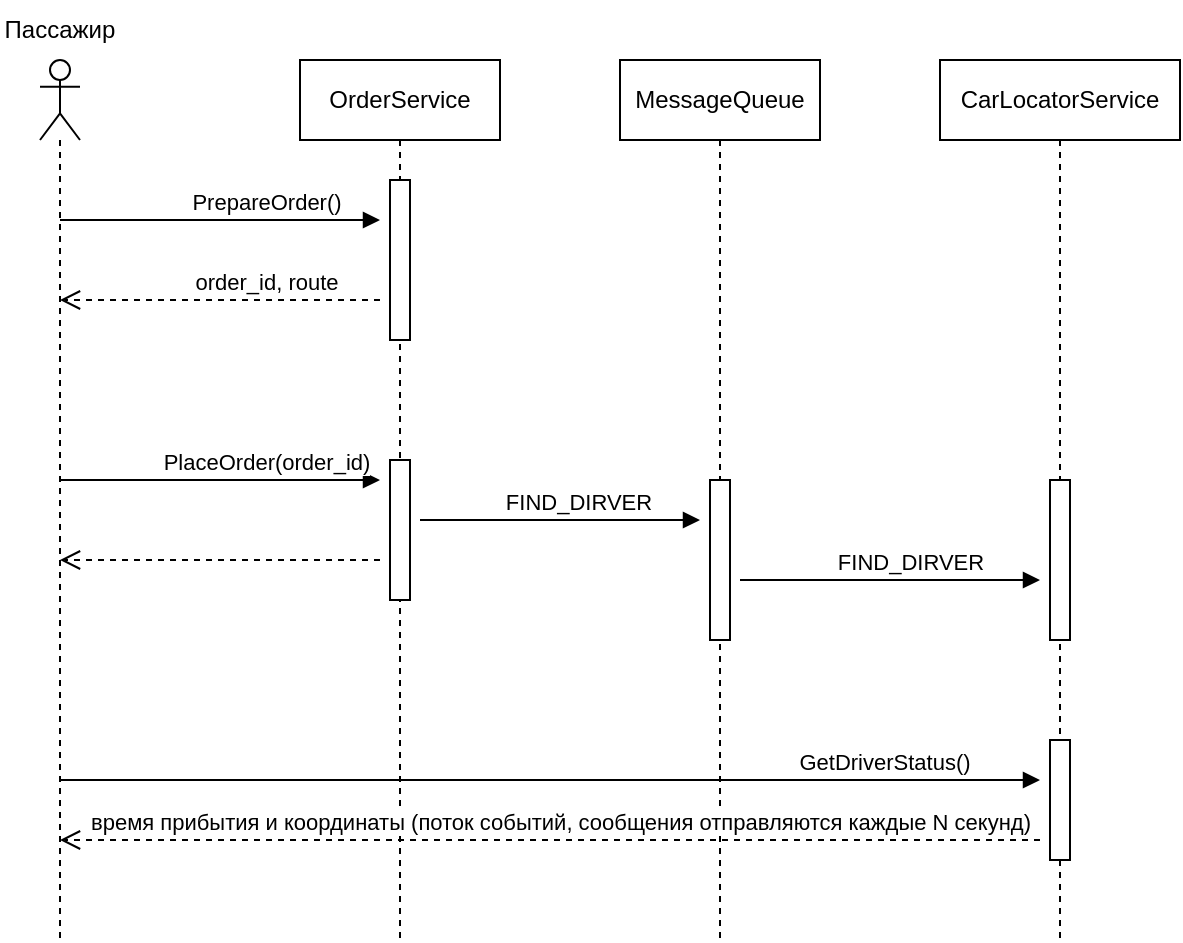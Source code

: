 <mxfile version="22.1.0" type="device">
  <diagram name="Страница — 1" id="J15yoGxph1iZ6SuFbTM3">
    <mxGraphModel dx="910" dy="507" grid="1" gridSize="10" guides="1" tooltips="1" connect="1" arrows="1" fold="1" page="1" pageScale="1" pageWidth="827" pageHeight="1169" math="0" shadow="0">
      <root>
        <mxCell id="0" />
        <mxCell id="1" parent="0" />
        <mxCell id="CHvxEzsWI9L_6CAv82Uk-5" value="" style="shape=umlLifeline;perimeter=lifelinePerimeter;whiteSpace=wrap;html=1;container=1;dropTarget=0;collapsible=0;recursiveResize=0;outlineConnect=0;portConstraint=eastwest;newEdgeStyle={&quot;curved&quot;:0,&quot;rounded&quot;:0};participant=umlActor;" parent="1" vertex="1">
          <mxGeometry x="150" y="40" width="20" height="440" as="geometry" />
        </mxCell>
        <mxCell id="CHvxEzsWI9L_6CAv82Uk-7" value="Пассажир" style="text;html=1;strokeColor=none;fillColor=none;align=center;verticalAlign=middle;whiteSpace=wrap;rounded=0;" parent="1" vertex="1">
          <mxGeometry x="130" y="10" width="60" height="30" as="geometry" />
        </mxCell>
        <mxCell id="CHvxEzsWI9L_6CAv82Uk-10" value="OrderService" style="shape=umlLifeline;perimeter=lifelinePerimeter;whiteSpace=wrap;html=1;container=1;dropTarget=0;collapsible=0;recursiveResize=0;outlineConnect=0;portConstraint=eastwest;newEdgeStyle={&quot;curved&quot;:0,&quot;rounded&quot;:0};" parent="1" vertex="1">
          <mxGeometry x="280" y="40" width="100" height="440" as="geometry" />
        </mxCell>
        <mxCell id="CHvxEzsWI9L_6CAv82Uk-21" value="" style="html=1;points=[[0,0,0,0,5],[0,1,0,0,-5],[1,0,0,0,5],[1,1,0,0,-5]];perimeter=orthogonalPerimeter;outlineConnect=0;targetShapes=umlLifeline;portConstraint=eastwest;newEdgeStyle={&quot;curved&quot;:0,&quot;rounded&quot;:0};" parent="CHvxEzsWI9L_6CAv82Uk-10" vertex="1">
          <mxGeometry x="45" y="60" width="10" height="80" as="geometry" />
        </mxCell>
        <mxCell id="CHvxEzsWI9L_6CAv82Uk-22" value="" style="html=1;points=[[0,0,0,0,5],[0,1,0,0,-5],[1,0,0,0,5],[1,1,0,0,-5]];perimeter=orthogonalPerimeter;outlineConnect=0;targetShapes=umlLifeline;portConstraint=eastwest;newEdgeStyle={&quot;curved&quot;:0,&quot;rounded&quot;:0};" parent="CHvxEzsWI9L_6CAv82Uk-10" vertex="1">
          <mxGeometry x="45" y="200" width="10" height="70" as="geometry" />
        </mxCell>
        <mxCell id="CHvxEzsWI9L_6CAv82Uk-12" value="PrepareOrder()" style="html=1;verticalAlign=bottom;endArrow=block;curved=0;rounded=0;" parent="1" source="CHvxEzsWI9L_6CAv82Uk-5" edge="1">
          <mxGeometry x="0.283" width="80" relative="1" as="geometry">
            <mxPoint x="80" y="120" as="sourcePoint" />
            <mxPoint x="320" y="120" as="targetPoint" />
            <mxPoint as="offset" />
          </mxGeometry>
        </mxCell>
        <mxCell id="CHvxEzsWI9L_6CAv82Uk-13" value="order_id, route" style="html=1;verticalAlign=bottom;endArrow=open;dashed=1;endSize=8;curved=0;rounded=0;" parent="1" target="CHvxEzsWI9L_6CAv82Uk-5" edge="1">
          <mxGeometry x="-0.283" relative="1" as="geometry">
            <mxPoint x="320" y="160" as="sourcePoint" />
            <mxPoint x="80" y="160" as="targetPoint" />
            <mxPoint as="offset" />
          </mxGeometry>
        </mxCell>
        <mxCell id="CHvxEzsWI9L_6CAv82Uk-14" value="PlaceOrder(order_id)" style="html=1;verticalAlign=bottom;endArrow=block;curved=0;rounded=0;" parent="1" edge="1">
          <mxGeometry x="0.283" width="80" relative="1" as="geometry">
            <mxPoint x="160" y="250" as="sourcePoint" />
            <mxPoint x="320" y="250" as="targetPoint" />
            <mxPoint as="offset" />
          </mxGeometry>
        </mxCell>
        <mxCell id="CHvxEzsWI9L_6CAv82Uk-15" value="MessageQueue" style="shape=umlLifeline;perimeter=lifelinePerimeter;whiteSpace=wrap;html=1;container=1;dropTarget=0;collapsible=0;recursiveResize=0;outlineConnect=0;portConstraint=eastwest;newEdgeStyle={&quot;curved&quot;:0,&quot;rounded&quot;:0};" parent="1" vertex="1">
          <mxGeometry x="440" y="40" width="100" height="440" as="geometry" />
        </mxCell>
        <mxCell id="CHvxEzsWI9L_6CAv82Uk-23" value="" style="html=1;points=[[0,0,0,0,5],[0,1,0,0,-5],[1,0,0,0,5],[1,1,0,0,-5]];perimeter=orthogonalPerimeter;outlineConnect=0;targetShapes=umlLifeline;portConstraint=eastwest;newEdgeStyle={&quot;curved&quot;:0,&quot;rounded&quot;:0};" parent="CHvxEzsWI9L_6CAv82Uk-15" vertex="1">
          <mxGeometry x="45" y="210" width="10" height="80" as="geometry" />
        </mxCell>
        <mxCell id="CHvxEzsWI9L_6CAv82Uk-16" value="" style="html=1;verticalAlign=bottom;endArrow=open;dashed=1;endSize=8;curved=0;rounded=0;" parent="1" target="CHvxEzsWI9L_6CAv82Uk-5" edge="1">
          <mxGeometry x="-0.283" relative="1" as="geometry">
            <mxPoint x="320" y="290" as="sourcePoint" />
            <mxPoint x="80" y="290" as="targetPoint" />
            <mxPoint as="offset" />
          </mxGeometry>
        </mxCell>
        <mxCell id="CHvxEzsWI9L_6CAv82Uk-17" value="FIND_DIRVER" style="html=1;verticalAlign=bottom;endArrow=block;curved=0;rounded=0;" parent="1" edge="1">
          <mxGeometry x="0.125" width="80" relative="1" as="geometry">
            <mxPoint x="340" y="270" as="sourcePoint" />
            <mxPoint x="480" y="270" as="targetPoint" />
            <mxPoint as="offset" />
          </mxGeometry>
        </mxCell>
        <mxCell id="CHvxEzsWI9L_6CAv82Uk-18" value="CarLocatorService" style="shape=umlLifeline;perimeter=lifelinePerimeter;whiteSpace=wrap;html=1;container=1;dropTarget=0;collapsible=0;recursiveResize=0;outlineConnect=0;portConstraint=eastwest;newEdgeStyle={&quot;curved&quot;:0,&quot;rounded&quot;:0};" parent="1" vertex="1">
          <mxGeometry x="600" y="40" width="120" height="440" as="geometry" />
        </mxCell>
        <mxCell id="CHvxEzsWI9L_6CAv82Uk-25" value="" style="html=1;points=[[0,0,0,0,5],[0,1,0,0,-5],[1,0,0,0,5],[1,1,0,0,-5]];perimeter=orthogonalPerimeter;outlineConnect=0;targetShapes=umlLifeline;portConstraint=eastwest;newEdgeStyle={&quot;curved&quot;:0,&quot;rounded&quot;:0};" parent="CHvxEzsWI9L_6CAv82Uk-18" vertex="1">
          <mxGeometry x="55" y="210" width="10" height="80" as="geometry" />
        </mxCell>
        <mxCell id="CHvxEzsWI9L_6CAv82Uk-28" value="" style="html=1;points=[[0,0,0,0,5],[0,1,0,0,-5],[1,0,0,0,5],[1,1,0,0,-5]];perimeter=orthogonalPerimeter;outlineConnect=0;targetShapes=umlLifeline;portConstraint=eastwest;newEdgeStyle={&quot;curved&quot;:0,&quot;rounded&quot;:0};" parent="CHvxEzsWI9L_6CAv82Uk-18" vertex="1">
          <mxGeometry x="55" y="340" width="10" height="60" as="geometry" />
        </mxCell>
        <mxCell id="CHvxEzsWI9L_6CAv82Uk-20" value="FIND_DIRVER" style="html=1;verticalAlign=bottom;endArrow=block;curved=0;rounded=0;" parent="1" edge="1">
          <mxGeometry x="0.125" width="80" relative="1" as="geometry">
            <mxPoint x="500" y="300" as="sourcePoint" />
            <mxPoint x="650" y="300" as="targetPoint" />
            <mxPoint as="offset" />
          </mxGeometry>
        </mxCell>
        <mxCell id="CHvxEzsWI9L_6CAv82Uk-27" value="GetDriverStatus()" style="html=1;verticalAlign=bottom;endArrow=block;curved=0;rounded=0;" parent="1" edge="1">
          <mxGeometry x="0.682" width="80" relative="1" as="geometry">
            <mxPoint x="160" y="400" as="sourcePoint" />
            <mxPoint x="650" y="400" as="targetPoint" />
            <mxPoint as="offset" />
          </mxGeometry>
        </mxCell>
        <mxCell id="CHvxEzsWI9L_6CAv82Uk-30" value="время прибытия и координаты (поток событий, сообщения отправляются каждые N секунд)" style="html=1;verticalAlign=bottom;endArrow=open;dashed=1;endSize=8;curved=0;rounded=0;" parent="1" edge="1">
          <mxGeometry x="-0.02" relative="1" as="geometry">
            <mxPoint x="650" y="430" as="sourcePoint" />
            <mxPoint x="160" y="430" as="targetPoint" />
            <Array as="points">
              <mxPoint x="570" y="430" />
            </Array>
            <mxPoint as="offset" />
          </mxGeometry>
        </mxCell>
      </root>
    </mxGraphModel>
  </diagram>
</mxfile>
